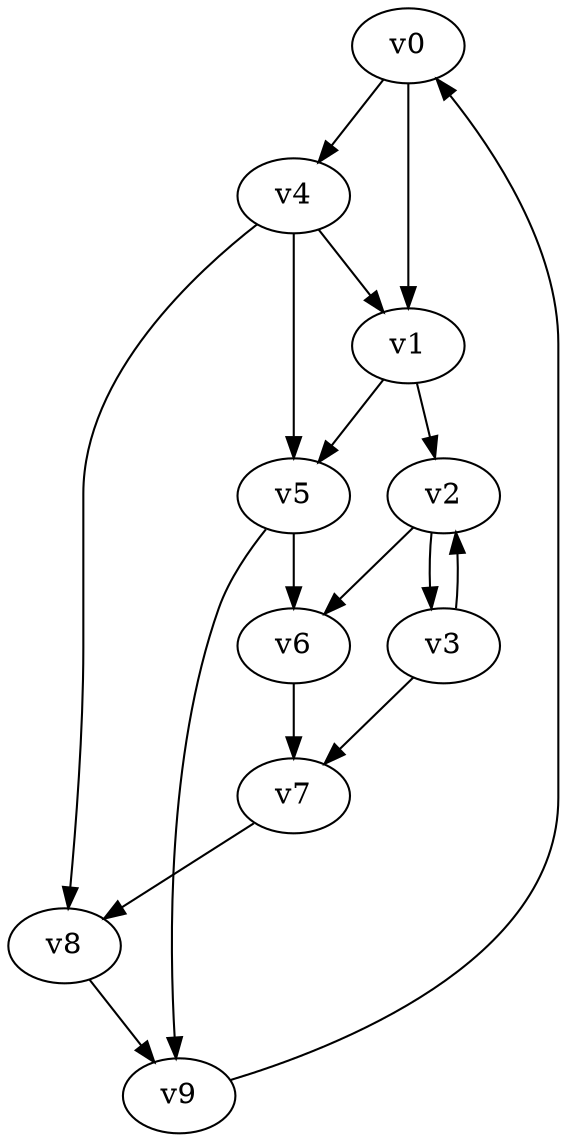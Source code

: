 digraph buchi_test010 {
    v0 [name="v0", player=0, priority=1];
    v1 [name="v1", player=0, priority=0];
    v2 [name="v2", player=1, priority=0];
    v3 [name="v3", player=1, priority=0];
    v4 [name="v4", player=0, priority=1];
    v5 [name="v5", player=0, priority=1];
    v6 [name="v6", player=0, priority=1];
    v7 [name="v7", player=1, priority=0];
    v8 [name="v8", player=1, priority=0];
    v9 [name="v9", player=0, priority=1];
    v0 -> v1;
    v9 -> v0;
    v1 -> v2;
    v0 -> v4;
    v1 -> v5;
    v3 -> v7;
    v2 -> v3;
    v6 -> v7;
    v4 -> v5;
    v8 -> v9;
    v2 -> v6;
    v5 -> v6;
    v4 -> v8;
    v5 -> v9;
    v3 -> v2;
    v4 -> v1;
    v7 -> v8;
}
